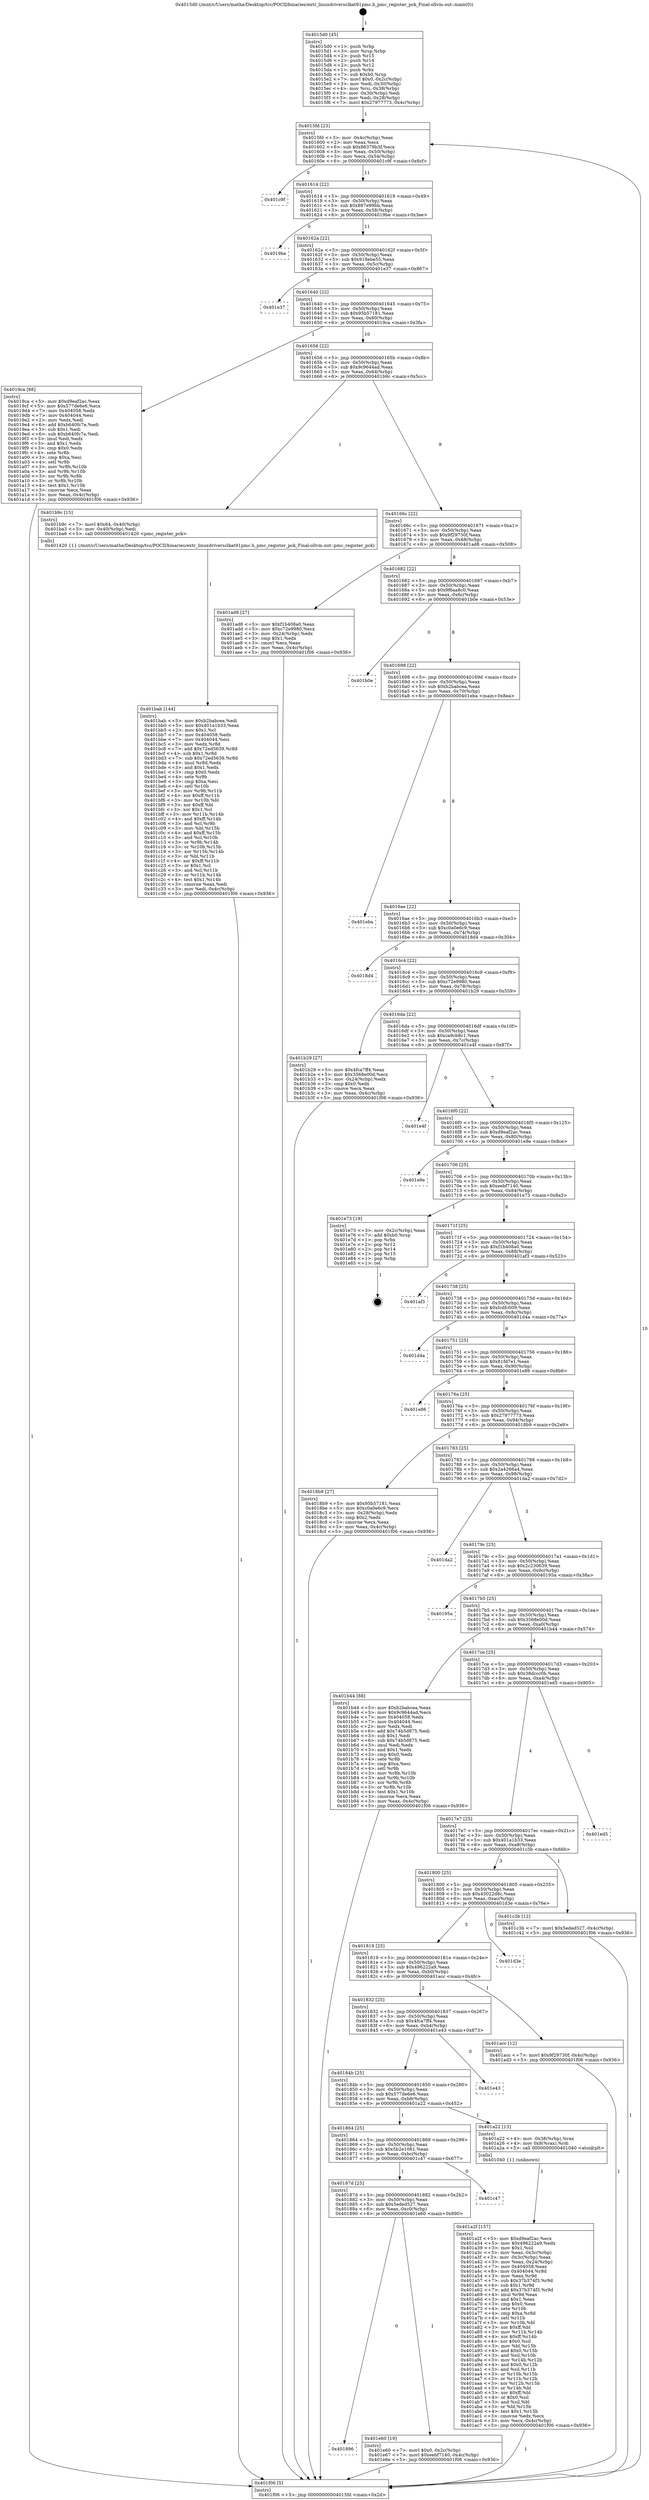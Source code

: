 digraph "0x4015d0" {
  label = "0x4015d0 (/mnt/c/Users/mathe/Desktop/tcc/POCII/binaries/extr_linuxdriversclkat91pmc.h_pmc_register_pck_Final-ollvm.out::main(0))"
  labelloc = "t"
  node[shape=record]

  Entry [label="",width=0.3,height=0.3,shape=circle,fillcolor=black,style=filled]
  "0x4015fd" [label="{
     0x4015fd [23]\l
     | [instrs]\l
     &nbsp;&nbsp;0x4015fd \<+3\>: mov -0x4c(%rbp),%eax\l
     &nbsp;&nbsp;0x401600 \<+2\>: mov %eax,%ecx\l
     &nbsp;&nbsp;0x401602 \<+6\>: sub $0x86379b3f,%ecx\l
     &nbsp;&nbsp;0x401608 \<+3\>: mov %eax,-0x50(%rbp)\l
     &nbsp;&nbsp;0x40160b \<+3\>: mov %ecx,-0x54(%rbp)\l
     &nbsp;&nbsp;0x40160e \<+6\>: je 0000000000401c9f \<main+0x6cf\>\l
  }"]
  "0x401c9f" [label="{
     0x401c9f\l
  }", style=dashed]
  "0x401614" [label="{
     0x401614 [22]\l
     | [instrs]\l
     &nbsp;&nbsp;0x401614 \<+5\>: jmp 0000000000401619 \<main+0x49\>\l
     &nbsp;&nbsp;0x401619 \<+3\>: mov -0x50(%rbp),%eax\l
     &nbsp;&nbsp;0x40161c \<+5\>: sub $0x897e99bb,%eax\l
     &nbsp;&nbsp;0x401621 \<+3\>: mov %eax,-0x58(%rbp)\l
     &nbsp;&nbsp;0x401624 \<+6\>: je 00000000004019be \<main+0x3ee\>\l
  }"]
  Exit [label="",width=0.3,height=0.3,shape=circle,fillcolor=black,style=filled,peripheries=2]
  "0x4019be" [label="{
     0x4019be\l
  }", style=dashed]
  "0x40162a" [label="{
     0x40162a [22]\l
     | [instrs]\l
     &nbsp;&nbsp;0x40162a \<+5\>: jmp 000000000040162f \<main+0x5f\>\l
     &nbsp;&nbsp;0x40162f \<+3\>: mov -0x50(%rbp),%eax\l
     &nbsp;&nbsp;0x401632 \<+5\>: sub $0x918ebe55,%eax\l
     &nbsp;&nbsp;0x401637 \<+3\>: mov %eax,-0x5c(%rbp)\l
     &nbsp;&nbsp;0x40163a \<+6\>: je 0000000000401e37 \<main+0x867\>\l
  }"]
  "0x401896" [label="{
     0x401896\l
  }", style=dashed]
  "0x401e37" [label="{
     0x401e37\l
  }", style=dashed]
  "0x401640" [label="{
     0x401640 [22]\l
     | [instrs]\l
     &nbsp;&nbsp;0x401640 \<+5\>: jmp 0000000000401645 \<main+0x75\>\l
     &nbsp;&nbsp;0x401645 \<+3\>: mov -0x50(%rbp),%eax\l
     &nbsp;&nbsp;0x401648 \<+5\>: sub $0x95b57181,%eax\l
     &nbsp;&nbsp;0x40164d \<+3\>: mov %eax,-0x60(%rbp)\l
     &nbsp;&nbsp;0x401650 \<+6\>: je 00000000004019ca \<main+0x3fa\>\l
  }"]
  "0x401e60" [label="{
     0x401e60 [19]\l
     | [instrs]\l
     &nbsp;&nbsp;0x401e60 \<+7\>: movl $0x0,-0x2c(%rbp)\l
     &nbsp;&nbsp;0x401e67 \<+7\>: movl $0xeebf7140,-0x4c(%rbp)\l
     &nbsp;&nbsp;0x401e6e \<+5\>: jmp 0000000000401f06 \<main+0x936\>\l
  }"]
  "0x4019ca" [label="{
     0x4019ca [88]\l
     | [instrs]\l
     &nbsp;&nbsp;0x4019ca \<+5\>: mov $0xd9eaf2ac,%eax\l
     &nbsp;&nbsp;0x4019cf \<+5\>: mov $0x577de6e6,%ecx\l
     &nbsp;&nbsp;0x4019d4 \<+7\>: mov 0x404058,%edx\l
     &nbsp;&nbsp;0x4019db \<+7\>: mov 0x404044,%esi\l
     &nbsp;&nbsp;0x4019e2 \<+2\>: mov %edx,%edi\l
     &nbsp;&nbsp;0x4019e4 \<+6\>: add $0xb640fc7e,%edi\l
     &nbsp;&nbsp;0x4019ea \<+3\>: sub $0x1,%edi\l
     &nbsp;&nbsp;0x4019ed \<+6\>: sub $0xb640fc7e,%edi\l
     &nbsp;&nbsp;0x4019f3 \<+3\>: imul %edi,%edx\l
     &nbsp;&nbsp;0x4019f6 \<+3\>: and $0x1,%edx\l
     &nbsp;&nbsp;0x4019f9 \<+3\>: cmp $0x0,%edx\l
     &nbsp;&nbsp;0x4019fc \<+4\>: sete %r8b\l
     &nbsp;&nbsp;0x401a00 \<+3\>: cmp $0xa,%esi\l
     &nbsp;&nbsp;0x401a03 \<+4\>: setl %r9b\l
     &nbsp;&nbsp;0x401a07 \<+3\>: mov %r8b,%r10b\l
     &nbsp;&nbsp;0x401a0a \<+3\>: and %r9b,%r10b\l
     &nbsp;&nbsp;0x401a0d \<+3\>: xor %r9b,%r8b\l
     &nbsp;&nbsp;0x401a10 \<+3\>: or %r8b,%r10b\l
     &nbsp;&nbsp;0x401a13 \<+4\>: test $0x1,%r10b\l
     &nbsp;&nbsp;0x401a17 \<+3\>: cmovne %ecx,%eax\l
     &nbsp;&nbsp;0x401a1a \<+3\>: mov %eax,-0x4c(%rbp)\l
     &nbsp;&nbsp;0x401a1d \<+5\>: jmp 0000000000401f06 \<main+0x936\>\l
  }"]
  "0x401656" [label="{
     0x401656 [22]\l
     | [instrs]\l
     &nbsp;&nbsp;0x401656 \<+5\>: jmp 000000000040165b \<main+0x8b\>\l
     &nbsp;&nbsp;0x40165b \<+3\>: mov -0x50(%rbp),%eax\l
     &nbsp;&nbsp;0x40165e \<+5\>: sub $0x9c9644ad,%eax\l
     &nbsp;&nbsp;0x401663 \<+3\>: mov %eax,-0x64(%rbp)\l
     &nbsp;&nbsp;0x401666 \<+6\>: je 0000000000401b9c \<main+0x5cc\>\l
  }"]
  "0x40187d" [label="{
     0x40187d [25]\l
     | [instrs]\l
     &nbsp;&nbsp;0x40187d \<+5\>: jmp 0000000000401882 \<main+0x2b2\>\l
     &nbsp;&nbsp;0x401882 \<+3\>: mov -0x50(%rbp),%eax\l
     &nbsp;&nbsp;0x401885 \<+5\>: sub $0x5eded527,%eax\l
     &nbsp;&nbsp;0x40188a \<+6\>: mov %eax,-0xc0(%rbp)\l
     &nbsp;&nbsp;0x401890 \<+6\>: je 0000000000401e60 \<main+0x890\>\l
  }"]
  "0x401b9c" [label="{
     0x401b9c [15]\l
     | [instrs]\l
     &nbsp;&nbsp;0x401b9c \<+7\>: movl $0x64,-0x40(%rbp)\l
     &nbsp;&nbsp;0x401ba3 \<+3\>: mov -0x40(%rbp),%edi\l
     &nbsp;&nbsp;0x401ba6 \<+5\>: call 0000000000401420 \<pmc_register_pck\>\l
     | [calls]\l
     &nbsp;&nbsp;0x401420 \{1\} (/mnt/c/Users/mathe/Desktop/tcc/POCII/binaries/extr_linuxdriversclkat91pmc.h_pmc_register_pck_Final-ollvm.out::pmc_register_pck)\l
  }"]
  "0x40166c" [label="{
     0x40166c [22]\l
     | [instrs]\l
     &nbsp;&nbsp;0x40166c \<+5\>: jmp 0000000000401671 \<main+0xa1\>\l
     &nbsp;&nbsp;0x401671 \<+3\>: mov -0x50(%rbp),%eax\l
     &nbsp;&nbsp;0x401674 \<+5\>: sub $0x9f29730f,%eax\l
     &nbsp;&nbsp;0x401679 \<+3\>: mov %eax,-0x68(%rbp)\l
     &nbsp;&nbsp;0x40167c \<+6\>: je 0000000000401ad8 \<main+0x508\>\l
  }"]
  "0x401c47" [label="{
     0x401c47\l
  }", style=dashed]
  "0x401ad8" [label="{
     0x401ad8 [27]\l
     | [instrs]\l
     &nbsp;&nbsp;0x401ad8 \<+5\>: mov $0xf1b408a0,%eax\l
     &nbsp;&nbsp;0x401add \<+5\>: mov $0xc72e9980,%ecx\l
     &nbsp;&nbsp;0x401ae2 \<+3\>: mov -0x24(%rbp),%edx\l
     &nbsp;&nbsp;0x401ae5 \<+3\>: cmp $0x1,%edx\l
     &nbsp;&nbsp;0x401ae8 \<+3\>: cmovl %ecx,%eax\l
     &nbsp;&nbsp;0x401aeb \<+3\>: mov %eax,-0x4c(%rbp)\l
     &nbsp;&nbsp;0x401aee \<+5\>: jmp 0000000000401f06 \<main+0x936\>\l
  }"]
  "0x401682" [label="{
     0x401682 [22]\l
     | [instrs]\l
     &nbsp;&nbsp;0x401682 \<+5\>: jmp 0000000000401687 \<main+0xb7\>\l
     &nbsp;&nbsp;0x401687 \<+3\>: mov -0x50(%rbp),%eax\l
     &nbsp;&nbsp;0x40168a \<+5\>: sub $0x9f6aa8c0,%eax\l
     &nbsp;&nbsp;0x40168f \<+3\>: mov %eax,-0x6c(%rbp)\l
     &nbsp;&nbsp;0x401692 \<+6\>: je 0000000000401b0e \<main+0x53e\>\l
  }"]
  "0x401bab" [label="{
     0x401bab [144]\l
     | [instrs]\l
     &nbsp;&nbsp;0x401bab \<+5\>: mov $0xb2babcea,%edi\l
     &nbsp;&nbsp;0x401bb0 \<+5\>: mov $0x401a1b33,%eax\l
     &nbsp;&nbsp;0x401bb5 \<+2\>: mov $0x1,%cl\l
     &nbsp;&nbsp;0x401bb7 \<+7\>: mov 0x404058,%edx\l
     &nbsp;&nbsp;0x401bbe \<+7\>: mov 0x404044,%esi\l
     &nbsp;&nbsp;0x401bc5 \<+3\>: mov %edx,%r8d\l
     &nbsp;&nbsp;0x401bc8 \<+7\>: add $0x72ed5639,%r8d\l
     &nbsp;&nbsp;0x401bcf \<+4\>: sub $0x1,%r8d\l
     &nbsp;&nbsp;0x401bd3 \<+7\>: sub $0x72ed5639,%r8d\l
     &nbsp;&nbsp;0x401bda \<+4\>: imul %r8d,%edx\l
     &nbsp;&nbsp;0x401bde \<+3\>: and $0x1,%edx\l
     &nbsp;&nbsp;0x401be1 \<+3\>: cmp $0x0,%edx\l
     &nbsp;&nbsp;0x401be4 \<+4\>: sete %r9b\l
     &nbsp;&nbsp;0x401be8 \<+3\>: cmp $0xa,%esi\l
     &nbsp;&nbsp;0x401beb \<+4\>: setl %r10b\l
     &nbsp;&nbsp;0x401bef \<+3\>: mov %r9b,%r11b\l
     &nbsp;&nbsp;0x401bf2 \<+4\>: xor $0xff,%r11b\l
     &nbsp;&nbsp;0x401bf6 \<+3\>: mov %r10b,%bl\l
     &nbsp;&nbsp;0x401bf9 \<+3\>: xor $0xff,%bl\l
     &nbsp;&nbsp;0x401bfc \<+3\>: xor $0x1,%cl\l
     &nbsp;&nbsp;0x401bff \<+3\>: mov %r11b,%r14b\l
     &nbsp;&nbsp;0x401c02 \<+4\>: and $0xff,%r14b\l
     &nbsp;&nbsp;0x401c06 \<+3\>: and %cl,%r9b\l
     &nbsp;&nbsp;0x401c09 \<+3\>: mov %bl,%r15b\l
     &nbsp;&nbsp;0x401c0c \<+4\>: and $0xff,%r15b\l
     &nbsp;&nbsp;0x401c10 \<+3\>: and %cl,%r10b\l
     &nbsp;&nbsp;0x401c13 \<+3\>: or %r9b,%r14b\l
     &nbsp;&nbsp;0x401c16 \<+3\>: or %r10b,%r15b\l
     &nbsp;&nbsp;0x401c19 \<+3\>: xor %r15b,%r14b\l
     &nbsp;&nbsp;0x401c1c \<+3\>: or %bl,%r11b\l
     &nbsp;&nbsp;0x401c1f \<+4\>: xor $0xff,%r11b\l
     &nbsp;&nbsp;0x401c23 \<+3\>: or $0x1,%cl\l
     &nbsp;&nbsp;0x401c26 \<+3\>: and %cl,%r11b\l
     &nbsp;&nbsp;0x401c29 \<+3\>: or %r11b,%r14b\l
     &nbsp;&nbsp;0x401c2c \<+4\>: test $0x1,%r14b\l
     &nbsp;&nbsp;0x401c30 \<+3\>: cmovne %eax,%edi\l
     &nbsp;&nbsp;0x401c33 \<+3\>: mov %edi,-0x4c(%rbp)\l
     &nbsp;&nbsp;0x401c36 \<+5\>: jmp 0000000000401f06 \<main+0x936\>\l
  }"]
  "0x401b0e" [label="{
     0x401b0e\l
  }", style=dashed]
  "0x401698" [label="{
     0x401698 [22]\l
     | [instrs]\l
     &nbsp;&nbsp;0x401698 \<+5\>: jmp 000000000040169d \<main+0xcd\>\l
     &nbsp;&nbsp;0x40169d \<+3\>: mov -0x50(%rbp),%eax\l
     &nbsp;&nbsp;0x4016a0 \<+5\>: sub $0xb2babcea,%eax\l
     &nbsp;&nbsp;0x4016a5 \<+3\>: mov %eax,-0x70(%rbp)\l
     &nbsp;&nbsp;0x4016a8 \<+6\>: je 0000000000401eba \<main+0x8ea\>\l
  }"]
  "0x401a2f" [label="{
     0x401a2f [157]\l
     | [instrs]\l
     &nbsp;&nbsp;0x401a2f \<+5\>: mov $0xd9eaf2ac,%ecx\l
     &nbsp;&nbsp;0x401a34 \<+5\>: mov $0x496222a9,%edx\l
     &nbsp;&nbsp;0x401a39 \<+3\>: mov $0x1,%sil\l
     &nbsp;&nbsp;0x401a3c \<+3\>: mov %eax,-0x3c(%rbp)\l
     &nbsp;&nbsp;0x401a3f \<+3\>: mov -0x3c(%rbp),%eax\l
     &nbsp;&nbsp;0x401a42 \<+3\>: mov %eax,-0x24(%rbp)\l
     &nbsp;&nbsp;0x401a45 \<+7\>: mov 0x404058,%eax\l
     &nbsp;&nbsp;0x401a4c \<+8\>: mov 0x404044,%r8d\l
     &nbsp;&nbsp;0x401a54 \<+3\>: mov %eax,%r9d\l
     &nbsp;&nbsp;0x401a57 \<+7\>: sub $0x37b374f3,%r9d\l
     &nbsp;&nbsp;0x401a5e \<+4\>: sub $0x1,%r9d\l
     &nbsp;&nbsp;0x401a62 \<+7\>: add $0x37b374f3,%r9d\l
     &nbsp;&nbsp;0x401a69 \<+4\>: imul %r9d,%eax\l
     &nbsp;&nbsp;0x401a6d \<+3\>: and $0x1,%eax\l
     &nbsp;&nbsp;0x401a70 \<+3\>: cmp $0x0,%eax\l
     &nbsp;&nbsp;0x401a73 \<+4\>: sete %r10b\l
     &nbsp;&nbsp;0x401a77 \<+4\>: cmp $0xa,%r8d\l
     &nbsp;&nbsp;0x401a7b \<+4\>: setl %r11b\l
     &nbsp;&nbsp;0x401a7f \<+3\>: mov %r10b,%bl\l
     &nbsp;&nbsp;0x401a82 \<+3\>: xor $0xff,%bl\l
     &nbsp;&nbsp;0x401a85 \<+3\>: mov %r11b,%r14b\l
     &nbsp;&nbsp;0x401a88 \<+4\>: xor $0xff,%r14b\l
     &nbsp;&nbsp;0x401a8c \<+4\>: xor $0x0,%sil\l
     &nbsp;&nbsp;0x401a90 \<+3\>: mov %bl,%r15b\l
     &nbsp;&nbsp;0x401a93 \<+4\>: and $0x0,%r15b\l
     &nbsp;&nbsp;0x401a97 \<+3\>: and %sil,%r10b\l
     &nbsp;&nbsp;0x401a9a \<+3\>: mov %r14b,%r12b\l
     &nbsp;&nbsp;0x401a9d \<+4\>: and $0x0,%r12b\l
     &nbsp;&nbsp;0x401aa1 \<+3\>: and %sil,%r11b\l
     &nbsp;&nbsp;0x401aa4 \<+3\>: or %r10b,%r15b\l
     &nbsp;&nbsp;0x401aa7 \<+3\>: or %r11b,%r12b\l
     &nbsp;&nbsp;0x401aaa \<+3\>: xor %r12b,%r15b\l
     &nbsp;&nbsp;0x401aad \<+3\>: or %r14b,%bl\l
     &nbsp;&nbsp;0x401ab0 \<+3\>: xor $0xff,%bl\l
     &nbsp;&nbsp;0x401ab3 \<+4\>: or $0x0,%sil\l
     &nbsp;&nbsp;0x401ab7 \<+3\>: and %sil,%bl\l
     &nbsp;&nbsp;0x401aba \<+3\>: or %bl,%r15b\l
     &nbsp;&nbsp;0x401abd \<+4\>: test $0x1,%r15b\l
     &nbsp;&nbsp;0x401ac1 \<+3\>: cmovne %edx,%ecx\l
     &nbsp;&nbsp;0x401ac4 \<+3\>: mov %ecx,-0x4c(%rbp)\l
     &nbsp;&nbsp;0x401ac7 \<+5\>: jmp 0000000000401f06 \<main+0x936\>\l
  }"]
  "0x401eba" [label="{
     0x401eba\l
  }", style=dashed]
  "0x4016ae" [label="{
     0x4016ae [22]\l
     | [instrs]\l
     &nbsp;&nbsp;0x4016ae \<+5\>: jmp 00000000004016b3 \<main+0xe3\>\l
     &nbsp;&nbsp;0x4016b3 \<+3\>: mov -0x50(%rbp),%eax\l
     &nbsp;&nbsp;0x4016b6 \<+5\>: sub $0xc0a0e6c9,%eax\l
     &nbsp;&nbsp;0x4016bb \<+3\>: mov %eax,-0x74(%rbp)\l
     &nbsp;&nbsp;0x4016be \<+6\>: je 00000000004018d4 \<main+0x304\>\l
  }"]
  "0x401864" [label="{
     0x401864 [25]\l
     | [instrs]\l
     &nbsp;&nbsp;0x401864 \<+5\>: jmp 0000000000401869 \<main+0x299\>\l
     &nbsp;&nbsp;0x401869 \<+3\>: mov -0x50(%rbp),%eax\l
     &nbsp;&nbsp;0x40186c \<+5\>: sub $0x5b2e1061,%eax\l
     &nbsp;&nbsp;0x401871 \<+6\>: mov %eax,-0xbc(%rbp)\l
     &nbsp;&nbsp;0x401877 \<+6\>: je 0000000000401c47 \<main+0x677\>\l
  }"]
  "0x4018d4" [label="{
     0x4018d4\l
  }", style=dashed]
  "0x4016c4" [label="{
     0x4016c4 [22]\l
     | [instrs]\l
     &nbsp;&nbsp;0x4016c4 \<+5\>: jmp 00000000004016c9 \<main+0xf9\>\l
     &nbsp;&nbsp;0x4016c9 \<+3\>: mov -0x50(%rbp),%eax\l
     &nbsp;&nbsp;0x4016cc \<+5\>: sub $0xc72e9980,%eax\l
     &nbsp;&nbsp;0x4016d1 \<+3\>: mov %eax,-0x78(%rbp)\l
     &nbsp;&nbsp;0x4016d4 \<+6\>: je 0000000000401b29 \<main+0x559\>\l
  }"]
  "0x401a22" [label="{
     0x401a22 [13]\l
     | [instrs]\l
     &nbsp;&nbsp;0x401a22 \<+4\>: mov -0x38(%rbp),%rax\l
     &nbsp;&nbsp;0x401a26 \<+4\>: mov 0x8(%rax),%rdi\l
     &nbsp;&nbsp;0x401a2a \<+5\>: call 0000000000401040 \<atoi@plt\>\l
     | [calls]\l
     &nbsp;&nbsp;0x401040 \{1\} (unknown)\l
  }"]
  "0x401b29" [label="{
     0x401b29 [27]\l
     | [instrs]\l
     &nbsp;&nbsp;0x401b29 \<+5\>: mov $0x4fca7ff4,%eax\l
     &nbsp;&nbsp;0x401b2e \<+5\>: mov $0x3568e00d,%ecx\l
     &nbsp;&nbsp;0x401b33 \<+3\>: mov -0x24(%rbp),%edx\l
     &nbsp;&nbsp;0x401b36 \<+3\>: cmp $0x0,%edx\l
     &nbsp;&nbsp;0x401b39 \<+3\>: cmove %ecx,%eax\l
     &nbsp;&nbsp;0x401b3c \<+3\>: mov %eax,-0x4c(%rbp)\l
     &nbsp;&nbsp;0x401b3f \<+5\>: jmp 0000000000401f06 \<main+0x936\>\l
  }"]
  "0x4016da" [label="{
     0x4016da [22]\l
     | [instrs]\l
     &nbsp;&nbsp;0x4016da \<+5\>: jmp 00000000004016df \<main+0x10f\>\l
     &nbsp;&nbsp;0x4016df \<+3\>: mov -0x50(%rbp),%eax\l
     &nbsp;&nbsp;0x4016e2 \<+5\>: sub $0xca9cb8c1,%eax\l
     &nbsp;&nbsp;0x4016e7 \<+3\>: mov %eax,-0x7c(%rbp)\l
     &nbsp;&nbsp;0x4016ea \<+6\>: je 0000000000401e4f \<main+0x87f\>\l
  }"]
  "0x40184b" [label="{
     0x40184b [25]\l
     | [instrs]\l
     &nbsp;&nbsp;0x40184b \<+5\>: jmp 0000000000401850 \<main+0x280\>\l
     &nbsp;&nbsp;0x401850 \<+3\>: mov -0x50(%rbp),%eax\l
     &nbsp;&nbsp;0x401853 \<+5\>: sub $0x577de6e6,%eax\l
     &nbsp;&nbsp;0x401858 \<+6\>: mov %eax,-0xb8(%rbp)\l
     &nbsp;&nbsp;0x40185e \<+6\>: je 0000000000401a22 \<main+0x452\>\l
  }"]
  "0x401e4f" [label="{
     0x401e4f\l
  }", style=dashed]
  "0x4016f0" [label="{
     0x4016f0 [22]\l
     | [instrs]\l
     &nbsp;&nbsp;0x4016f0 \<+5\>: jmp 00000000004016f5 \<main+0x125\>\l
     &nbsp;&nbsp;0x4016f5 \<+3\>: mov -0x50(%rbp),%eax\l
     &nbsp;&nbsp;0x4016f8 \<+5\>: sub $0xd9eaf2ac,%eax\l
     &nbsp;&nbsp;0x4016fd \<+3\>: mov %eax,-0x80(%rbp)\l
     &nbsp;&nbsp;0x401700 \<+6\>: je 0000000000401e9e \<main+0x8ce\>\l
  }"]
  "0x401e43" [label="{
     0x401e43\l
  }", style=dashed]
  "0x401e9e" [label="{
     0x401e9e\l
  }", style=dashed]
  "0x401706" [label="{
     0x401706 [25]\l
     | [instrs]\l
     &nbsp;&nbsp;0x401706 \<+5\>: jmp 000000000040170b \<main+0x13b\>\l
     &nbsp;&nbsp;0x40170b \<+3\>: mov -0x50(%rbp),%eax\l
     &nbsp;&nbsp;0x40170e \<+5\>: sub $0xeebf7140,%eax\l
     &nbsp;&nbsp;0x401713 \<+6\>: mov %eax,-0x84(%rbp)\l
     &nbsp;&nbsp;0x401719 \<+6\>: je 0000000000401e73 \<main+0x8a3\>\l
  }"]
  "0x401832" [label="{
     0x401832 [25]\l
     | [instrs]\l
     &nbsp;&nbsp;0x401832 \<+5\>: jmp 0000000000401837 \<main+0x267\>\l
     &nbsp;&nbsp;0x401837 \<+3\>: mov -0x50(%rbp),%eax\l
     &nbsp;&nbsp;0x40183a \<+5\>: sub $0x4fca7ff4,%eax\l
     &nbsp;&nbsp;0x40183f \<+6\>: mov %eax,-0xb4(%rbp)\l
     &nbsp;&nbsp;0x401845 \<+6\>: je 0000000000401e43 \<main+0x873\>\l
  }"]
  "0x401e73" [label="{
     0x401e73 [19]\l
     | [instrs]\l
     &nbsp;&nbsp;0x401e73 \<+3\>: mov -0x2c(%rbp),%eax\l
     &nbsp;&nbsp;0x401e76 \<+7\>: add $0xb0,%rsp\l
     &nbsp;&nbsp;0x401e7d \<+1\>: pop %rbx\l
     &nbsp;&nbsp;0x401e7e \<+2\>: pop %r12\l
     &nbsp;&nbsp;0x401e80 \<+2\>: pop %r14\l
     &nbsp;&nbsp;0x401e82 \<+2\>: pop %r15\l
     &nbsp;&nbsp;0x401e84 \<+1\>: pop %rbp\l
     &nbsp;&nbsp;0x401e85 \<+1\>: ret\l
  }"]
  "0x40171f" [label="{
     0x40171f [25]\l
     | [instrs]\l
     &nbsp;&nbsp;0x40171f \<+5\>: jmp 0000000000401724 \<main+0x154\>\l
     &nbsp;&nbsp;0x401724 \<+3\>: mov -0x50(%rbp),%eax\l
     &nbsp;&nbsp;0x401727 \<+5\>: sub $0xf1b408a0,%eax\l
     &nbsp;&nbsp;0x40172c \<+6\>: mov %eax,-0x88(%rbp)\l
     &nbsp;&nbsp;0x401732 \<+6\>: je 0000000000401af3 \<main+0x523\>\l
  }"]
  "0x401acc" [label="{
     0x401acc [12]\l
     | [instrs]\l
     &nbsp;&nbsp;0x401acc \<+7\>: movl $0x9f29730f,-0x4c(%rbp)\l
     &nbsp;&nbsp;0x401ad3 \<+5\>: jmp 0000000000401f06 \<main+0x936\>\l
  }"]
  "0x401af3" [label="{
     0x401af3\l
  }", style=dashed]
  "0x401738" [label="{
     0x401738 [25]\l
     | [instrs]\l
     &nbsp;&nbsp;0x401738 \<+5\>: jmp 000000000040173d \<main+0x16d\>\l
     &nbsp;&nbsp;0x40173d \<+3\>: mov -0x50(%rbp),%eax\l
     &nbsp;&nbsp;0x401740 \<+5\>: sub $0xfcdfc009,%eax\l
     &nbsp;&nbsp;0x401745 \<+6\>: mov %eax,-0x8c(%rbp)\l
     &nbsp;&nbsp;0x40174b \<+6\>: je 0000000000401d4a \<main+0x77a\>\l
  }"]
  "0x401819" [label="{
     0x401819 [25]\l
     | [instrs]\l
     &nbsp;&nbsp;0x401819 \<+5\>: jmp 000000000040181e \<main+0x24e\>\l
     &nbsp;&nbsp;0x40181e \<+3\>: mov -0x50(%rbp),%eax\l
     &nbsp;&nbsp;0x401821 \<+5\>: sub $0x496222a9,%eax\l
     &nbsp;&nbsp;0x401826 \<+6\>: mov %eax,-0xb0(%rbp)\l
     &nbsp;&nbsp;0x40182c \<+6\>: je 0000000000401acc \<main+0x4fc\>\l
  }"]
  "0x401d4a" [label="{
     0x401d4a\l
  }", style=dashed]
  "0x401751" [label="{
     0x401751 [25]\l
     | [instrs]\l
     &nbsp;&nbsp;0x401751 \<+5\>: jmp 0000000000401756 \<main+0x186\>\l
     &nbsp;&nbsp;0x401756 \<+3\>: mov -0x50(%rbp),%eax\l
     &nbsp;&nbsp;0x401759 \<+5\>: sub $0x81fd7e1,%eax\l
     &nbsp;&nbsp;0x40175e \<+6\>: mov %eax,-0x90(%rbp)\l
     &nbsp;&nbsp;0x401764 \<+6\>: je 0000000000401e86 \<main+0x8b6\>\l
  }"]
  "0x401d3e" [label="{
     0x401d3e\l
  }", style=dashed]
  "0x401e86" [label="{
     0x401e86\l
  }", style=dashed]
  "0x40176a" [label="{
     0x40176a [25]\l
     | [instrs]\l
     &nbsp;&nbsp;0x40176a \<+5\>: jmp 000000000040176f \<main+0x19f\>\l
     &nbsp;&nbsp;0x40176f \<+3\>: mov -0x50(%rbp),%eax\l
     &nbsp;&nbsp;0x401772 \<+5\>: sub $0x27977773,%eax\l
     &nbsp;&nbsp;0x401777 \<+6\>: mov %eax,-0x94(%rbp)\l
     &nbsp;&nbsp;0x40177d \<+6\>: je 00000000004018b9 \<main+0x2e9\>\l
  }"]
  "0x401800" [label="{
     0x401800 [25]\l
     | [instrs]\l
     &nbsp;&nbsp;0x401800 \<+5\>: jmp 0000000000401805 \<main+0x235\>\l
     &nbsp;&nbsp;0x401805 \<+3\>: mov -0x50(%rbp),%eax\l
     &nbsp;&nbsp;0x401808 \<+5\>: sub $0x45022d8c,%eax\l
     &nbsp;&nbsp;0x40180d \<+6\>: mov %eax,-0xac(%rbp)\l
     &nbsp;&nbsp;0x401813 \<+6\>: je 0000000000401d3e \<main+0x76e\>\l
  }"]
  "0x4018b9" [label="{
     0x4018b9 [27]\l
     | [instrs]\l
     &nbsp;&nbsp;0x4018b9 \<+5\>: mov $0x95b57181,%eax\l
     &nbsp;&nbsp;0x4018be \<+5\>: mov $0xc0a0e6c9,%ecx\l
     &nbsp;&nbsp;0x4018c3 \<+3\>: mov -0x28(%rbp),%edx\l
     &nbsp;&nbsp;0x4018c6 \<+3\>: cmp $0x2,%edx\l
     &nbsp;&nbsp;0x4018c9 \<+3\>: cmovne %ecx,%eax\l
     &nbsp;&nbsp;0x4018cc \<+3\>: mov %eax,-0x4c(%rbp)\l
     &nbsp;&nbsp;0x4018cf \<+5\>: jmp 0000000000401f06 \<main+0x936\>\l
  }"]
  "0x401783" [label="{
     0x401783 [25]\l
     | [instrs]\l
     &nbsp;&nbsp;0x401783 \<+5\>: jmp 0000000000401788 \<main+0x1b8\>\l
     &nbsp;&nbsp;0x401788 \<+3\>: mov -0x50(%rbp),%eax\l
     &nbsp;&nbsp;0x40178b \<+5\>: sub $0x2a4266a4,%eax\l
     &nbsp;&nbsp;0x401790 \<+6\>: mov %eax,-0x98(%rbp)\l
     &nbsp;&nbsp;0x401796 \<+6\>: je 0000000000401da2 \<main+0x7d2\>\l
  }"]
  "0x401f06" [label="{
     0x401f06 [5]\l
     | [instrs]\l
     &nbsp;&nbsp;0x401f06 \<+5\>: jmp 00000000004015fd \<main+0x2d\>\l
  }"]
  "0x4015d0" [label="{
     0x4015d0 [45]\l
     | [instrs]\l
     &nbsp;&nbsp;0x4015d0 \<+1\>: push %rbp\l
     &nbsp;&nbsp;0x4015d1 \<+3\>: mov %rsp,%rbp\l
     &nbsp;&nbsp;0x4015d4 \<+2\>: push %r15\l
     &nbsp;&nbsp;0x4015d6 \<+2\>: push %r14\l
     &nbsp;&nbsp;0x4015d8 \<+2\>: push %r12\l
     &nbsp;&nbsp;0x4015da \<+1\>: push %rbx\l
     &nbsp;&nbsp;0x4015db \<+7\>: sub $0xb0,%rsp\l
     &nbsp;&nbsp;0x4015e2 \<+7\>: movl $0x0,-0x2c(%rbp)\l
     &nbsp;&nbsp;0x4015e9 \<+3\>: mov %edi,-0x30(%rbp)\l
     &nbsp;&nbsp;0x4015ec \<+4\>: mov %rsi,-0x38(%rbp)\l
     &nbsp;&nbsp;0x4015f0 \<+3\>: mov -0x30(%rbp),%edi\l
     &nbsp;&nbsp;0x4015f3 \<+3\>: mov %edi,-0x28(%rbp)\l
     &nbsp;&nbsp;0x4015f6 \<+7\>: movl $0x27977773,-0x4c(%rbp)\l
  }"]
  "0x401c3b" [label="{
     0x401c3b [12]\l
     | [instrs]\l
     &nbsp;&nbsp;0x401c3b \<+7\>: movl $0x5eded527,-0x4c(%rbp)\l
     &nbsp;&nbsp;0x401c42 \<+5\>: jmp 0000000000401f06 \<main+0x936\>\l
  }"]
  "0x401da2" [label="{
     0x401da2\l
  }", style=dashed]
  "0x40179c" [label="{
     0x40179c [25]\l
     | [instrs]\l
     &nbsp;&nbsp;0x40179c \<+5\>: jmp 00000000004017a1 \<main+0x1d1\>\l
     &nbsp;&nbsp;0x4017a1 \<+3\>: mov -0x50(%rbp),%eax\l
     &nbsp;&nbsp;0x4017a4 \<+5\>: sub $0x2c230639,%eax\l
     &nbsp;&nbsp;0x4017a9 \<+6\>: mov %eax,-0x9c(%rbp)\l
     &nbsp;&nbsp;0x4017af \<+6\>: je 000000000040195a \<main+0x38a\>\l
  }"]
  "0x4017e7" [label="{
     0x4017e7 [25]\l
     | [instrs]\l
     &nbsp;&nbsp;0x4017e7 \<+5\>: jmp 00000000004017ec \<main+0x21c\>\l
     &nbsp;&nbsp;0x4017ec \<+3\>: mov -0x50(%rbp),%eax\l
     &nbsp;&nbsp;0x4017ef \<+5\>: sub $0x401a1b33,%eax\l
     &nbsp;&nbsp;0x4017f4 \<+6\>: mov %eax,-0xa8(%rbp)\l
     &nbsp;&nbsp;0x4017fa \<+6\>: je 0000000000401c3b \<main+0x66b\>\l
  }"]
  "0x40195a" [label="{
     0x40195a\l
  }", style=dashed]
  "0x4017b5" [label="{
     0x4017b5 [25]\l
     | [instrs]\l
     &nbsp;&nbsp;0x4017b5 \<+5\>: jmp 00000000004017ba \<main+0x1ea\>\l
     &nbsp;&nbsp;0x4017ba \<+3\>: mov -0x50(%rbp),%eax\l
     &nbsp;&nbsp;0x4017bd \<+5\>: sub $0x3568e00d,%eax\l
     &nbsp;&nbsp;0x4017c2 \<+6\>: mov %eax,-0xa0(%rbp)\l
     &nbsp;&nbsp;0x4017c8 \<+6\>: je 0000000000401b44 \<main+0x574\>\l
  }"]
  "0x401ed5" [label="{
     0x401ed5\l
  }", style=dashed]
  "0x401b44" [label="{
     0x401b44 [88]\l
     | [instrs]\l
     &nbsp;&nbsp;0x401b44 \<+5\>: mov $0xb2babcea,%eax\l
     &nbsp;&nbsp;0x401b49 \<+5\>: mov $0x9c9644ad,%ecx\l
     &nbsp;&nbsp;0x401b4e \<+7\>: mov 0x404058,%edx\l
     &nbsp;&nbsp;0x401b55 \<+7\>: mov 0x404044,%esi\l
     &nbsp;&nbsp;0x401b5c \<+2\>: mov %edx,%edi\l
     &nbsp;&nbsp;0x401b5e \<+6\>: add $0x74b5d875,%edi\l
     &nbsp;&nbsp;0x401b64 \<+3\>: sub $0x1,%edi\l
     &nbsp;&nbsp;0x401b67 \<+6\>: sub $0x74b5d875,%edi\l
     &nbsp;&nbsp;0x401b6d \<+3\>: imul %edi,%edx\l
     &nbsp;&nbsp;0x401b70 \<+3\>: and $0x1,%edx\l
     &nbsp;&nbsp;0x401b73 \<+3\>: cmp $0x0,%edx\l
     &nbsp;&nbsp;0x401b76 \<+4\>: sete %r8b\l
     &nbsp;&nbsp;0x401b7a \<+3\>: cmp $0xa,%esi\l
     &nbsp;&nbsp;0x401b7d \<+4\>: setl %r9b\l
     &nbsp;&nbsp;0x401b81 \<+3\>: mov %r8b,%r10b\l
     &nbsp;&nbsp;0x401b84 \<+3\>: and %r9b,%r10b\l
     &nbsp;&nbsp;0x401b87 \<+3\>: xor %r9b,%r8b\l
     &nbsp;&nbsp;0x401b8a \<+3\>: or %r8b,%r10b\l
     &nbsp;&nbsp;0x401b8d \<+4\>: test $0x1,%r10b\l
     &nbsp;&nbsp;0x401b91 \<+3\>: cmovne %ecx,%eax\l
     &nbsp;&nbsp;0x401b94 \<+3\>: mov %eax,-0x4c(%rbp)\l
     &nbsp;&nbsp;0x401b97 \<+5\>: jmp 0000000000401f06 \<main+0x936\>\l
  }"]
  "0x4017ce" [label="{
     0x4017ce [25]\l
     | [instrs]\l
     &nbsp;&nbsp;0x4017ce \<+5\>: jmp 00000000004017d3 \<main+0x203\>\l
     &nbsp;&nbsp;0x4017d3 \<+3\>: mov -0x50(%rbp),%eax\l
     &nbsp;&nbsp;0x4017d6 \<+5\>: sub $0x38dccc0b,%eax\l
     &nbsp;&nbsp;0x4017db \<+6\>: mov %eax,-0xa4(%rbp)\l
     &nbsp;&nbsp;0x4017e1 \<+6\>: je 0000000000401ed5 \<main+0x905\>\l
  }"]
  Entry -> "0x4015d0" [label=" 1"]
  "0x4015fd" -> "0x401c9f" [label=" 0"]
  "0x4015fd" -> "0x401614" [label=" 11"]
  "0x401e73" -> Exit [label=" 1"]
  "0x401614" -> "0x4019be" [label=" 0"]
  "0x401614" -> "0x40162a" [label=" 11"]
  "0x401e60" -> "0x401f06" [label=" 1"]
  "0x40162a" -> "0x401e37" [label=" 0"]
  "0x40162a" -> "0x401640" [label=" 11"]
  "0x40187d" -> "0x401896" [label=" 0"]
  "0x401640" -> "0x4019ca" [label=" 1"]
  "0x401640" -> "0x401656" [label=" 10"]
  "0x40187d" -> "0x401e60" [label=" 1"]
  "0x401656" -> "0x401b9c" [label=" 1"]
  "0x401656" -> "0x40166c" [label=" 9"]
  "0x401864" -> "0x40187d" [label=" 1"]
  "0x40166c" -> "0x401ad8" [label=" 1"]
  "0x40166c" -> "0x401682" [label=" 8"]
  "0x401864" -> "0x401c47" [label=" 0"]
  "0x401682" -> "0x401b0e" [label=" 0"]
  "0x401682" -> "0x401698" [label=" 8"]
  "0x401c3b" -> "0x401f06" [label=" 1"]
  "0x401698" -> "0x401eba" [label=" 0"]
  "0x401698" -> "0x4016ae" [label=" 8"]
  "0x401bab" -> "0x401f06" [label=" 1"]
  "0x4016ae" -> "0x4018d4" [label=" 0"]
  "0x4016ae" -> "0x4016c4" [label=" 8"]
  "0x401b9c" -> "0x401bab" [label=" 1"]
  "0x4016c4" -> "0x401b29" [label=" 1"]
  "0x4016c4" -> "0x4016da" [label=" 7"]
  "0x401b44" -> "0x401f06" [label=" 1"]
  "0x4016da" -> "0x401e4f" [label=" 0"]
  "0x4016da" -> "0x4016f0" [label=" 7"]
  "0x401ad8" -> "0x401f06" [label=" 1"]
  "0x4016f0" -> "0x401e9e" [label=" 0"]
  "0x4016f0" -> "0x401706" [label=" 7"]
  "0x401acc" -> "0x401f06" [label=" 1"]
  "0x401706" -> "0x401e73" [label=" 1"]
  "0x401706" -> "0x40171f" [label=" 6"]
  "0x401a22" -> "0x401a2f" [label=" 1"]
  "0x40171f" -> "0x401af3" [label=" 0"]
  "0x40171f" -> "0x401738" [label=" 6"]
  "0x40184b" -> "0x401864" [label=" 1"]
  "0x401738" -> "0x401d4a" [label=" 0"]
  "0x401738" -> "0x401751" [label=" 6"]
  "0x401b29" -> "0x401f06" [label=" 1"]
  "0x401751" -> "0x401e86" [label=" 0"]
  "0x401751" -> "0x40176a" [label=" 6"]
  "0x401832" -> "0x40184b" [label=" 2"]
  "0x40176a" -> "0x4018b9" [label=" 1"]
  "0x40176a" -> "0x401783" [label=" 5"]
  "0x4018b9" -> "0x401f06" [label=" 1"]
  "0x4015d0" -> "0x4015fd" [label=" 1"]
  "0x401f06" -> "0x4015fd" [label=" 10"]
  "0x4019ca" -> "0x401f06" [label=" 1"]
  "0x401a2f" -> "0x401f06" [label=" 1"]
  "0x401783" -> "0x401da2" [label=" 0"]
  "0x401783" -> "0x40179c" [label=" 5"]
  "0x401819" -> "0x401832" [label=" 2"]
  "0x40179c" -> "0x40195a" [label=" 0"]
  "0x40179c" -> "0x4017b5" [label=" 5"]
  "0x40184b" -> "0x401a22" [label=" 1"]
  "0x4017b5" -> "0x401b44" [label=" 1"]
  "0x4017b5" -> "0x4017ce" [label=" 4"]
  "0x401800" -> "0x401819" [label=" 3"]
  "0x4017ce" -> "0x401ed5" [label=" 0"]
  "0x4017ce" -> "0x4017e7" [label=" 4"]
  "0x401819" -> "0x401acc" [label=" 1"]
  "0x4017e7" -> "0x401c3b" [label=" 1"]
  "0x4017e7" -> "0x401800" [label=" 3"]
  "0x401832" -> "0x401e43" [label=" 0"]
  "0x401800" -> "0x401d3e" [label=" 0"]
}
